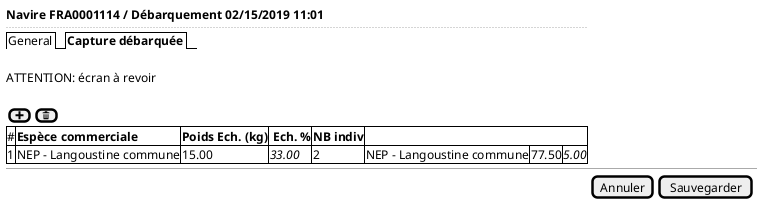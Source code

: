 @startsalt
{
  <b>Navire FRA0001114 / Débarquement 02/15/2019 11:01
  ..
  {/ General | <b>Capture débarquée }
  .
  ATTENTION: écran à revoir
  .
  {[<&plus>]  | [<&trash>]}

  {#
  # | <b>Espèce commerciale         | <b>Poids Ech. (kg)   | <b> Ech. % | <b>NB indiv
  1 | NEP - Langoustine commune     | 15.00             | <i>33.00 |
  2 | NEP - Langoustine commune     | 77.50             | <i>5.00 |
  }

  -- | --

  .                          | {[Annuler] | [Sauvegarder]}
}
@endsalt
